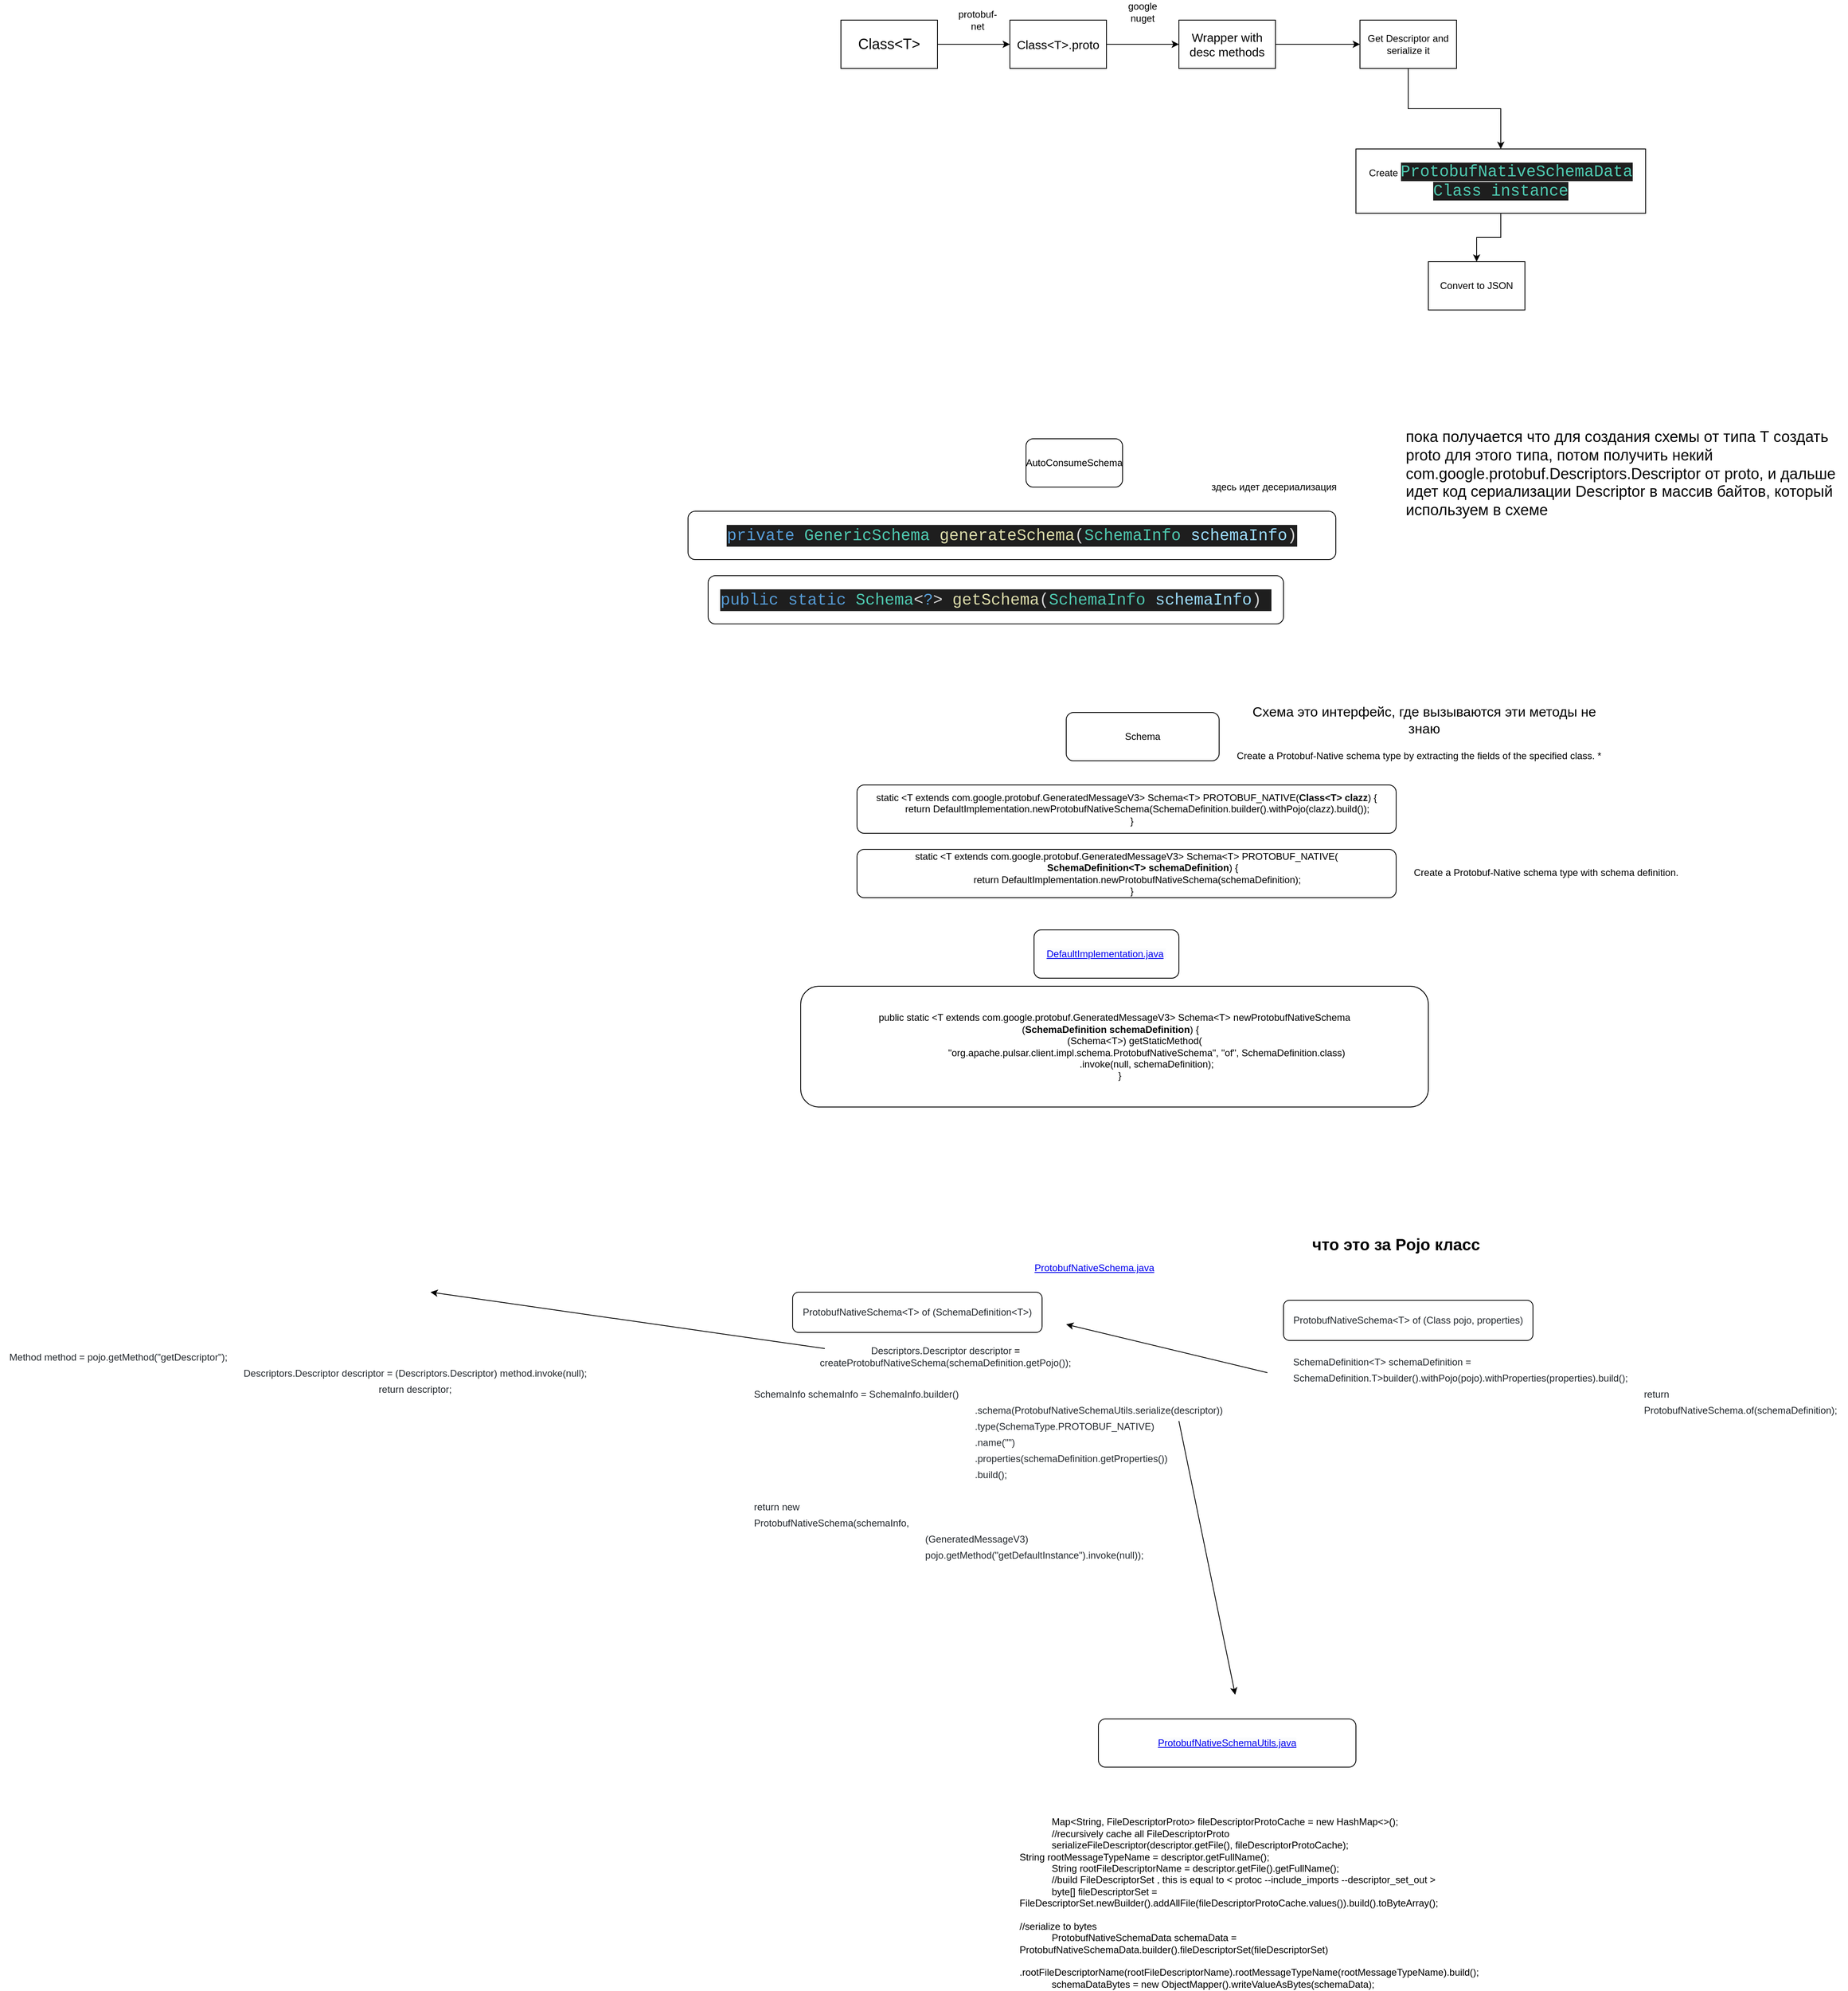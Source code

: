 <mxfile version="13.7.3" type="github">
  <diagram id="Q0m2RmjRIJz71ELetyrk" name="Page-1">
    <mxGraphModel dx="4521" dy="2993" grid="1" gridSize="10" guides="1" tooltips="1" connect="1" arrows="1" fold="1" page="1" pageScale="1" pageWidth="3300" pageHeight="2339" math="0" shadow="0">
      <root>
        <mxCell id="0" />
        <mxCell id="1" parent="0" />
        <mxCell id="6mpbJJL6t-vMXSuraPCV-1" value="Schema" style="rounded=1;whiteSpace=wrap;html=1;" vertex="1" parent="1">
          <mxGeometry x="520" y="70" width="190" height="60" as="geometry" />
        </mxCell>
        <mxCell id="6mpbJJL6t-vMXSuraPCV-2" value="&lt;div&gt;static &amp;lt;T extends com.google.protobuf.GeneratedMessageV3&amp;gt; Schema&amp;lt;T&amp;gt; PROTOBUF_NATIVE(&lt;b&gt;Class&amp;lt;T&amp;gt; clazz&lt;/b&gt;) {&lt;/div&gt;&lt;div&gt;&amp;nbsp; &amp;nbsp; &amp;nbsp; &amp;nbsp; return DefaultImplementation.newProtobufNativeSchema(SchemaDefinition.builder().withPojo(clazz).build());&lt;/div&gt;&lt;div&gt;&amp;nbsp; &amp;nbsp; }&lt;/div&gt;" style="rounded=1;whiteSpace=wrap;html=1;" vertex="1" parent="1">
          <mxGeometry x="260" y="160" width="670" height="60" as="geometry" />
        </mxCell>
        <mxCell id="6mpbJJL6t-vMXSuraPCV-3" value="&lt;div&gt;static &amp;lt;T extends com.google.protobuf.GeneratedMessageV3&amp;gt; Schema&amp;lt;T&amp;gt; PROTOBUF_NATIVE(&lt;/div&gt;&lt;div&gt;&amp;nbsp; &amp;nbsp; &amp;nbsp; &amp;nbsp; &amp;nbsp; &amp;nbsp; &lt;b&gt;SchemaDefinition&amp;lt;T&amp;gt; schemaDefinition&lt;/b&gt;) {&lt;/div&gt;&lt;div&gt;&amp;nbsp; &amp;nbsp; &amp;nbsp; &amp;nbsp; return DefaultImplementation.newProtobufNativeSchema(schemaDefinition);&lt;/div&gt;&lt;div&gt;&amp;nbsp; &amp;nbsp; }&lt;/div&gt;" style="rounded=1;whiteSpace=wrap;html=1;" vertex="1" parent="1">
          <mxGeometry x="260" y="240" width="670" height="60" as="geometry" />
        </mxCell>
        <mxCell id="6mpbJJL6t-vMXSuraPCV-4" value="&lt;a title=&quot;pulsar-client-api/src/main/java/org/apache/pulsar/client/internal/DefaultImplementation.java&quot; class=&quot;Link--primary&quot; href=&quot;https://github.com/apache/pulsar/pull/8372/files#diff-56fbb78c5e6f3553c6abb571b3c7d32c5766234fbe3ccfeee4931c840b155562&quot; style=&quot;box-sizing: border-box ; background-color: rgb(250 , 251 , 252) ; font-family: , &amp;#34;consolas&amp;#34; , &amp;#34;liberation mono&amp;#34; , &amp;#34;menlo&amp;#34; , monospace&quot;&gt;DefaultImplementation.java&lt;/a&gt;&lt;span style=&quot;color: rgb(36 , 41 , 46) ; font-family: , &amp;#34;consolas&amp;#34; , &amp;#34;liberation mono&amp;#34; , &amp;#34;menlo&amp;#34; , monospace ; background-color: rgb(250 , 251 , 252)&quot;&gt;&amp;nbsp;&lt;/span&gt;" style="rounded=1;whiteSpace=wrap;html=1;" vertex="1" parent="1">
          <mxGeometry x="480" y="340" width="180" height="60" as="geometry" />
        </mxCell>
        <mxCell id="6mpbJJL6t-vMXSuraPCV-5" value="&lt;div&gt;public static &amp;lt;T extends com.google.protobuf.GeneratedMessageV3&amp;gt; Schema&amp;lt;T&amp;gt; newProtobufNativeSchema&lt;/div&gt;&lt;div&gt;(&lt;span&gt;&lt;b&gt;SchemaDefinition schemaDefinition&lt;/b&gt;) {&lt;/span&gt;&lt;span&gt;&amp;nbsp; &amp;nbsp;&lt;/span&gt;&lt;/div&gt;&lt;div&gt;&amp;nbsp; &amp;nbsp; &amp;nbsp; &amp;nbsp; &amp;nbsp; &amp;nbsp; &amp;nbsp; &amp;nbsp;(Schema&amp;lt;T&amp;gt;) getStaticMethod(&lt;/div&gt;&lt;div&gt;&amp;nbsp; &amp;nbsp; &amp;nbsp; &amp;nbsp; &amp;nbsp; &amp;nbsp; &amp;nbsp; &amp;nbsp; &amp;nbsp; &amp;nbsp; &amp;nbsp; &amp;nbsp; &quot;org.apache.pulsar.client.impl.schema.ProtobufNativeSchema&quot;, &quot;of&quot;, SchemaDefinition.class)&lt;/div&gt;&lt;div&gt;&amp;nbsp; &amp;nbsp; &amp;nbsp; &amp;nbsp; &amp;nbsp; &amp;nbsp; &amp;nbsp; &amp;nbsp; &amp;nbsp; &amp;nbsp; &amp;nbsp; &amp;nbsp; .invoke(null, schemaDefinition);&lt;/div&gt;&lt;div&gt;&amp;nbsp; &amp;nbsp; }&lt;/div&gt;" style="rounded=1;whiteSpace=wrap;html=1;" vertex="1" parent="1">
          <mxGeometry x="190" y="410" width="780" height="150" as="geometry" />
        </mxCell>
        <mxCell id="6mpbJJL6t-vMXSuraPCV-6" value="&lt;a title=&quot;pulsar-client/src/main/java/org/apache/pulsar/client/impl/schema/ProtobufNativeSchema.java&quot; class=&quot;Link--primary&quot; href=&quot;https://github.com/apache/pulsar/pull/8372/files#diff-2307caa16bd34481da63aa37cfa68b7c3c4da0c1bc77126a52c5f3e71e4e9add&quot; style=&quot;box-sizing: border-box ; background-color: rgb(250 , 251 , 252) ; font-family: , &amp;#34;consolas&amp;#34; , &amp;#34;liberation mono&amp;#34; , &amp;#34;menlo&amp;#34; , monospace&quot;&gt;ProtobufNativeSchema.java&lt;/a&gt;" style="text;html=1;strokeColor=none;fillColor=none;align=center;verticalAlign=middle;whiteSpace=wrap;rounded=0;" vertex="1" parent="1">
          <mxGeometry x="440" y="750" width="230" height="20" as="geometry" />
        </mxCell>
        <mxCell id="6mpbJJL6t-vMXSuraPCV-7" value="&lt;span class=&quot;pl-smi&quot; style=&quot;box-sizing: border-box ; color: rgb(36 , 41 , 46) ; font-family: , &amp;#34;consolas&amp;#34; , &amp;#34;liberation mono&amp;#34; , &amp;#34;menlo&amp;#34; , monospace ; background-color: rgb(255 , 255 , 255)&quot;&gt;ProtobufNativeSchema&amp;lt;T&amp;gt; of (SchemaDefinition&amp;lt;T&amp;gt;)&lt;/span&gt;&lt;span style=&quot;color: rgb(36 , 41 , 46) ; font-family: , &amp;#34;consolas&amp;#34; , &amp;#34;liberation mono&amp;#34; , &amp;#34;menlo&amp;#34; , monospace ; background-color: rgb(255 , 255 , 255)&quot;&gt;&lt;/span&gt;" style="rounded=1;whiteSpace=wrap;html=1;" vertex="1" parent="1">
          <mxGeometry x="180" y="790" width="310" height="50" as="geometry" />
        </mxCell>
        <mxCell id="6mpbJJL6t-vMXSuraPCV-9" value="&lt;span class=&quot;pl-smi&quot; style=&quot;box-sizing: border-box ; color: rgb(36 , 41 , 46) ; font-family: , &amp;#34;consolas&amp;#34; , &amp;#34;liberation mono&amp;#34; , &amp;#34;menlo&amp;#34; , monospace ; background-color: rgb(255 , 255 , 255)&quot;&gt;Descriptors&lt;/span&gt;&lt;span class=&quot;pl-k&quot; style=&quot;box-sizing: border-box ; font-family: , &amp;#34;consolas&amp;#34; , &amp;#34;liberation mono&amp;#34; , &amp;#34;menlo&amp;#34; , monospace ; background-color: rgb(255 , 255 , 255)&quot;&gt;.&lt;/span&gt;&lt;span class=&quot;pl-smi&quot; style=&quot;box-sizing: border-box ; color: rgb(36 , 41 , 46) ; font-family: , &amp;#34;consolas&amp;#34; , &amp;#34;liberation mono&amp;#34; , &amp;#34;menlo&amp;#34; , monospace ; background-color: rgb(255 , 255 , 255)&quot;&gt;Descriptor&lt;/span&gt;&lt;span style=&quot;color: rgb(36 , 41 , 46) ; font-family: , &amp;#34;consolas&amp;#34; , &amp;#34;liberation mono&amp;#34; , &amp;#34;menlo&amp;#34; , monospace ; background-color: rgb(255 , 255 , 255)&quot;&gt; descriptor &lt;/span&gt;&lt;span class=&quot;pl-k&quot; style=&quot;box-sizing: border-box ; font-family: , &amp;#34;consolas&amp;#34; , &amp;#34;liberation mono&amp;#34; , &amp;#34;menlo&amp;#34; , monospace ; background-color: rgb(255 , 255 , 255)&quot;&gt;=&lt;/span&gt;&lt;span style=&quot;color: rgb(36 , 41 , 46) ; font-family: , &amp;#34;consolas&amp;#34; , &amp;#34;liberation mono&amp;#34; , &amp;#34;menlo&amp;#34; , monospace ; background-color: rgb(255 , 255 , 255)&quot;&gt; createProtobufNativeSchema(schemaDefinition&lt;/span&gt;&lt;span class=&quot;pl-k&quot; style=&quot;box-sizing: border-box ; font-family: , &amp;#34;consolas&amp;#34; , &amp;#34;liberation mono&amp;#34; , &amp;#34;menlo&amp;#34; , monospace ; background-color: rgb(255 , 255 , 255)&quot;&gt;.&lt;/span&gt;&lt;span style=&quot;color: rgb(36 , 41 , 46) ; font-family: , &amp;#34;consolas&amp;#34; , &amp;#34;liberation mono&amp;#34; , &amp;#34;menlo&amp;#34; , monospace ; background-color: rgb(255 , 255 , 255)&quot;&gt;getPojo());&lt;/span&gt;" style="text;html=1;strokeColor=none;fillColor=none;align=center;verticalAlign=middle;whiteSpace=wrap;rounded=0;" vertex="1" parent="1">
          <mxGeometry x="350" y="860" width="40" height="20" as="geometry" />
        </mxCell>
        <mxCell id="6mpbJJL6t-vMXSuraPCV-10" value="&lt;table class=&quot;highlight tab-size js-file-line-container&quot; style=&quot;box-sizing: border-box ; border-spacing: 0px ; border-collapse: collapse ; color: rgb(36 , 41 , 46) ; font-size: 14px ; font-style: normal ; font-weight: 400 ; letter-spacing: normal ; text-transform: none ; word-spacing: 0px ; background-color: rgb(255 , 255 , 255)&quot;&gt;&lt;tbody style=&quot;box-sizing: border-box&quot;&gt;&lt;tr style=&quot;box-sizing: border-box&quot;&gt;&lt;td id=&quot;LC128&quot; class=&quot;blob-code blob-code-inner js-file-line&quot; style=&quot;box-sizing: border-box ; padding: 0px 10px ; position: relative ; line-height: 20px ; vertical-align: top ; overflow: visible ; font-size: 12px ; overflow-wrap: normal&quot;&gt;&lt;span class=&quot;pl-smi&quot; style=&quot;box-sizing: border-box&quot;&gt;SchemaInfo&amp;nbsp;&lt;/span&gt;schemaInfo&amp;nbsp;&lt;span class=&quot;pl-k&quot; style=&quot;box-sizing: border-box&quot;&gt;=&amp;nbsp;&lt;/span&gt;&lt;span class=&quot;pl-smi&quot; style=&quot;box-sizing: border-box&quot;&gt;SchemaInfo&lt;/span&gt;&lt;span class=&quot;pl-k&quot; style=&quot;box-sizing: border-box&quot;&gt;.&lt;/span&gt;builder()&lt;/td&gt;&lt;/tr&gt;&lt;tr style=&quot;box-sizing: border-box&quot;&gt;&lt;td id=&quot;L129&quot; class=&quot;blob-num js-line-number&quot; style=&quot;box-sizing: border-box ; padding: 0px 10px ; width: 50px ; min-width: 50px ; font-size: 12px ; line-height: 20px ; text-align: right ; vertical-align: top ; cursor: pointer&quot;&gt;&lt;/td&gt;&lt;td id=&quot;LC129&quot; class=&quot;blob-code blob-code-inner js-file-line&quot; style=&quot;box-sizing: border-box ; padding: 0px 10px ; position: relative ; line-height: 20px ; vertical-align: top ; overflow: visible ; font-size: 12px ; overflow-wrap: normal&quot;&gt;                .schema(&lt;span class=&quot;pl-smi&quot; style=&quot;box-sizing: border-box&quot;&gt;ProtobufNativeSchemaUtils&lt;/span&gt;&lt;span class=&quot;pl-k&quot; style=&quot;box-sizing: border-box&quot;&gt;.&lt;/span&gt;serialize(descriptor))&lt;/td&gt;&lt;/tr&gt;&lt;tr style=&quot;box-sizing: border-box&quot;&gt;&lt;td id=&quot;L130&quot; class=&quot;blob-num js-line-number&quot; style=&quot;box-sizing: border-box ; padding: 0px 10px ; width: 50px ; min-width: 50px ; font-size: 12px ; line-height: 20px ; text-align: right ; vertical-align: top ; cursor: pointer&quot;&gt;&lt;/td&gt;&lt;td id=&quot;LC130&quot; class=&quot;blob-code blob-code-inner js-file-line&quot; style=&quot;box-sizing: border-box ; padding: 0px 10px ; position: relative ; line-height: 20px ; vertical-align: top ; overflow: visible ; font-size: 12px ; overflow-wrap: normal&quot;&gt;                .type(&lt;span class=&quot;pl-smi&quot; style=&quot;box-sizing: border-box&quot;&gt;SchemaType&lt;/span&gt;&lt;span class=&quot;pl-c1&quot; style=&quot;box-sizing: border-box&quot;&gt;&lt;span class=&quot;pl-k&quot; style=&quot;box-sizing: border-box&quot;&gt;.&lt;/span&gt;PROTOBUF_NATIVE&lt;/span&gt;)&lt;/td&gt;&lt;/tr&gt;&lt;tr style=&quot;box-sizing: border-box&quot;&gt;&lt;td id=&quot;L131&quot; class=&quot;blob-num js-line-number&quot; style=&quot;box-sizing: border-box ; padding: 0px 10px ; width: 50px ; min-width: 50px ; font-size: 12px ; line-height: 20px ; text-align: right ; vertical-align: top ; cursor: pointer&quot;&gt;&lt;/td&gt;&lt;td id=&quot;LC131&quot; class=&quot;blob-code blob-code-inner js-file-line&quot; style=&quot;box-sizing: border-box ; padding: 0px 10px ; position: relative ; line-height: 20px ; vertical-align: top ; overflow: visible ; font-size: 12px ; overflow-wrap: normal&quot;&gt;                .name(&lt;span class=&quot;pl-s&quot; style=&quot;box-sizing: border-box&quot;&gt;&lt;span class=&quot;pl-pds&quot; style=&quot;box-sizing: border-box&quot;&gt;&quot;&lt;/span&gt;&lt;span class=&quot;pl-pds&quot; style=&quot;box-sizing: border-box&quot;&gt;&quot;&lt;/span&gt;&lt;/span&gt;)&lt;/td&gt;&lt;/tr&gt;&lt;tr style=&quot;box-sizing: border-box&quot;&gt;&lt;td id=&quot;L132&quot; class=&quot;blob-num js-line-number&quot; style=&quot;box-sizing: border-box ; padding: 0px 10px ; width: 50px ; min-width: 50px ; font-size: 12px ; line-height: 20px ; text-align: right ; vertical-align: top ; cursor: pointer&quot;&gt;&lt;/td&gt;&lt;td id=&quot;LC132&quot; class=&quot;blob-code blob-code-inner js-file-line&quot; style=&quot;box-sizing: border-box ; padding: 0px 10px ; position: relative ; line-height: 20px ; vertical-align: top ; overflow: visible ; font-size: 12px ; overflow-wrap: normal&quot;&gt;                .properties(schemaDefinition&lt;span class=&quot;pl-k&quot; style=&quot;box-sizing: border-box&quot;&gt;.&lt;/span&gt;getProperties())&lt;/td&gt;&lt;/tr&gt;&lt;tr style=&quot;box-sizing: border-box&quot;&gt;&lt;td id=&quot;L133&quot; class=&quot;blob-num js-line-number&quot; style=&quot;box-sizing: border-box ; padding: 0px 10px ; width: 50px ; min-width: 50px ; font-size: 12px ; line-height: 20px ; text-align: right ; vertical-align: top ; cursor: pointer&quot;&gt;&lt;/td&gt;&lt;td id=&quot;LC133&quot; class=&quot;blob-code blob-code-inner js-file-line&quot; style=&quot;box-sizing: border-box ; padding: 0px 10px ; position: relative ; line-height: 20px ; vertical-align: top ; overflow: visible ; font-size: 12px ; overflow-wrap: normal&quot;&gt;                .build();&lt;/td&gt;&lt;/tr&gt;&lt;/tbody&gt;&lt;/table&gt;" style="text;whiteSpace=wrap;html=1;" vertex="1" parent="1">
          <mxGeometry x="120" y="900" width="550" height="180" as="geometry" />
        </mxCell>
        <mxCell id="6mpbJJL6t-vMXSuraPCV-11" value="&lt;table class=&quot;highlight tab-size js-file-line-container&quot; style=&quot;box-sizing: border-box; border-spacing: 0px; border-collapse: collapse; color: rgb(36, 41, 46); font-size: 14px; font-style: normal; font-weight: 400; letter-spacing: normal; text-transform: none; word-spacing: 0px; background-color: rgb(255, 255, 255);&quot;&gt;&lt;tbody style=&quot;box-sizing: border-box&quot;&gt;&lt;tr style=&quot;box-sizing: border-box&quot;&gt;&lt;td id=&quot;LC135&quot; class=&quot;blob-code blob-code-inner js-file-line&quot; style=&quot;box-sizing: border-box; padding: 0px 10px; position: relative; line-height: 20px; vertical-align: top; overflow: visible; font-size: 12px; overflow-wrap: normal;&quot;&gt;&lt;span class=&quot;pl-k&quot; style=&quot;box-sizing: border-box&quot;&gt;return&lt;/span&gt; &lt;span class=&quot;pl-k&quot; style=&quot;box-sizing: border-box&quot;&gt;new&lt;/span&gt; &lt;span class=&quot;pl-smi&quot; style=&quot;box-sizing: border-box&quot;&gt;ProtobufNativeSchema&lt;/span&gt;(schemaInfo,&lt;/td&gt;&lt;/tr&gt;&lt;tr style=&quot;box-sizing: border-box&quot;&gt;&lt;td id=&quot;L136&quot; class=&quot;blob-num js-line-number&quot; style=&quot;box-sizing: border-box; padding: 0px 10px; width: 50px; min-width: 50px; font-size: 12px; line-height: 20px; text-align: right; vertical-align: top; cursor: pointer;&quot;&gt;&lt;/td&gt;&lt;td id=&quot;LC136&quot; class=&quot;blob-code blob-code-inner js-file-line&quot; style=&quot;box-sizing: border-box; padding: 0px 10px; position: relative; line-height: 20px; vertical-align: top; overflow: visible; font-size: 12px; overflow-wrap: normal;&quot;&gt;                    (&lt;span class=&quot;pl-smi&quot; style=&quot;box-sizing: border-box&quot;&gt;GeneratedMessageV3&lt;/span&gt;) pojo&lt;span class=&quot;pl-k&quot; style=&quot;box-sizing: border-box&quot;&gt;.&lt;/span&gt;getMethod(&lt;span class=&quot;pl-s&quot; style=&quot;box-sizing: border-box&quot;&gt;&lt;span class=&quot;pl-pds&quot; style=&quot;box-sizing: border-box&quot;&gt;&quot;&lt;/span&gt;getDefaultInstance&lt;span class=&quot;pl-pds&quot; style=&quot;box-sizing: border-box&quot;&gt;&quot;&lt;/span&gt;&lt;/span&gt;)&lt;span class=&quot;pl-k&quot; style=&quot;box-sizing: border-box&quot;&gt;.&lt;/span&gt;invoke(&lt;span class=&quot;pl-c1&quot; style=&quot;box-sizing: border-box&quot;&gt;null&lt;/span&gt;));&lt;/td&gt;&lt;/tr&gt;&lt;/tbody&gt;&lt;/table&gt;" style="text;whiteSpace=wrap;html=1;" vertex="1" parent="1">
          <mxGeometry x="120" y="1040" width="550" height="100" as="geometry" />
        </mxCell>
        <mxCell id="6mpbJJL6t-vMXSuraPCV-12" value="&lt;span class=&quot;pl-smi&quot; style=&quot;box-sizing: border-box ; color: rgb(36 , 41 , 46) ; font-family: , &amp;#34;consolas&amp;#34; , &amp;#34;liberation mono&amp;#34; , &amp;#34;menlo&amp;#34; , monospace ; background-color: rgb(255 , 255 , 255)&quot;&gt;ProtobufNativeSchema&amp;lt;T&amp;gt; of (Class pojo, properties)&lt;/span&gt;&lt;span style=&quot;color: rgb(36 , 41 , 46) ; font-family: , &amp;#34;consolas&amp;#34; , &amp;#34;liberation mono&amp;#34; , &amp;#34;menlo&amp;#34; , monospace ; background-color: rgb(255 , 255 , 255)&quot;&gt;&lt;/span&gt;" style="rounded=1;whiteSpace=wrap;html=1;" vertex="1" parent="1">
          <mxGeometry x="790" y="800" width="310" height="50" as="geometry" />
        </mxCell>
        <mxCell id="6mpbJJL6t-vMXSuraPCV-14" value="&lt;table class=&quot;highlight tab-size js-file-line-container&quot; style=&quot;box-sizing: border-box ; border-spacing: 0px ; border-collapse: collapse ; color: rgb(36 , 41 , 46) ; font-size: 14px ; font-style: normal ; font-weight: 400 ; letter-spacing: normal ; text-transform: none ; word-spacing: 0px ; background-color: rgb(255 , 255 , 255)&quot;&gt;&lt;tbody style=&quot;box-sizing: border-box&quot;&gt;&lt;tr style=&quot;box-sizing: border-box&quot;&gt;&lt;td id=&quot;LC115&quot; class=&quot;blob-code blob-code-inner js-file-line&quot; style=&quot;box-sizing: border-box ; padding: 0px 10px ; position: relative ; line-height: 20px ; vertical-align: top ; overflow: visible ; font-size: 12px ; overflow-wrap: normal&quot;&gt; &lt;span class=&quot;pl-k&quot; style=&quot;box-sizing: border-box&quot;&gt;SchemaDefinition&amp;lt;&lt;span class=&quot;pl-smi&quot; style=&quot;box-sizing: border-box&quot;&gt;T&lt;/span&gt;&amp;gt;&lt;/span&gt; schemaDefinition &lt;span class=&quot;pl-k&quot; style=&quot;box-sizing: border-box&quot;&gt;=&lt;/span&gt; &lt;span class=&quot;pl-smi&quot; style=&quot;box-sizing: border-box&quot;&gt;SchemaDefinition&lt;/span&gt;&lt;span class=&quot;pl-k&quot; style=&quot;box-sizing: border-box&quot;&gt;.&lt;/span&gt;&lt;span class=&quot;pl-smi&quot; style=&quot;box-sizing: border-box&quot;&gt;T&lt;/span&gt;&lt;span class=&quot;pl-k&quot; style=&quot;box-sizing: border-box&quot;&gt;&amp;gt;&lt;/span&gt;builder()&lt;span class=&quot;pl-k&quot; style=&quot;box-sizing: border-box&quot;&gt;.&lt;/span&gt;withPojo(pojo)&lt;span class=&quot;pl-k&quot; style=&quot;box-sizing: border-box&quot;&gt;.&lt;/span&gt;withProperties(properties)&lt;span class=&quot;pl-k&quot; style=&quot;box-sizing: border-box&quot;&gt;.&lt;/span&gt;build();&lt;/td&gt;&lt;/tr&gt;&lt;tr style=&quot;box-sizing: border-box&quot;&gt;&lt;td id=&quot;L116&quot; class=&quot;blob-num js-line-number&quot; style=&quot;box-sizing: border-box ; padding: 0px 10px ; width: 50px ; min-width: 50px ; font-size: 12px ; line-height: 20px ; text-align: right ; vertical-align: top ; cursor: pointer&quot;&gt;&lt;/td&gt;&lt;td id=&quot;LC116&quot; class=&quot;blob-code blob-code-inner js-file-line&quot; style=&quot;box-sizing: border-box ; padding: 0px 10px ; position: relative ; line-height: 20px ; vertical-align: top ; overflow: visible ; font-size: 12px ; overflow-wrap: normal&quot;&gt;        &lt;span class=&quot;pl-k&quot; style=&quot;box-sizing: border-box&quot;&gt;return&lt;/span&gt; &lt;span class=&quot;pl-smi&quot; style=&quot;box-sizing: border-box&quot;&gt;ProtobufNativeSchema&lt;/span&gt;&lt;span class=&quot;pl-k&quot; style=&quot;box-sizing: border-box&quot;&gt;.&lt;/span&gt;of(schemaDefinition);&lt;/td&gt;&lt;/tr&gt;&lt;/tbody&gt;&lt;/table&gt;" style="text;whiteSpace=wrap;html=1;" vertex="1" parent="1">
          <mxGeometry x="790" y="860" width="550" height="100" as="geometry" />
        </mxCell>
        <mxCell id="6mpbJJL6t-vMXSuraPCV-16" value="&#xa;&#xa;&lt;table class=&quot;highlight tab-size js-file-line-container&quot; style=&quot;box-sizing: border-box; border-spacing: 0px; border-collapse: collapse; color: rgb(36, 41, 46); font-size: 14px; font-style: normal; font-weight: 400; letter-spacing: normal; text-transform: none; word-spacing: 0px; background-color: rgb(255, 255, 255);&quot;&gt;&lt;tbody style=&quot;box-sizing: border-box&quot;&gt;&lt;tr style=&quot;box-sizing: border-box&quot;&gt;&lt;td id=&quot;LC63&quot; class=&quot;blob-code blob-code-inner js-file-line&quot; style=&quot;box-sizing: border-box; padding: 0px 10px; position: relative; line-height: 20px; vertical-align: top; overflow: visible; font-size: 12px; overflow-wrap: normal;&quot;&gt; &lt;span class=&quot;pl-smi&quot; style=&quot;box-sizing: border-box&quot;&gt;Method&lt;/span&gt; method &lt;span class=&quot;pl-k&quot; style=&quot;box-sizing: border-box&quot;&gt;=&lt;/span&gt; pojo&lt;span class=&quot;pl-k&quot; style=&quot;box-sizing: border-box&quot;&gt;.&lt;/span&gt;getMethod(&lt;span class=&quot;pl-s&quot; style=&quot;box-sizing: border-box&quot;&gt;&lt;span class=&quot;pl-pds&quot; style=&quot;box-sizing: border-box&quot;&gt;&quot;&lt;/span&gt;getDescriptor&lt;span class=&quot;pl-pds&quot; style=&quot;box-sizing: border-box&quot;&gt;&quot;&lt;/span&gt;&lt;/span&gt;);&lt;/td&gt;&lt;/tr&gt;&lt;tr style=&quot;box-sizing: border-box&quot;&gt;&lt;td id=&quot;L64&quot; class=&quot;blob-num js-line-number&quot; style=&quot;box-sizing: border-box; padding: 0px 10px; width: 50px; min-width: 50px; font-size: 12px; line-height: 20px; text-align: right; vertical-align: top; cursor: pointer;&quot;&gt;&lt;/td&gt;&lt;td id=&quot;LC64&quot; class=&quot;blob-code blob-code-inner js-file-line&quot; style=&quot;box-sizing: border-box; padding: 0px 10px; position: relative; line-height: 20px; vertical-align: top; overflow: visible; font-size: 12px; overflow-wrap: normal;&quot;&gt;            &lt;span class=&quot;pl-smi&quot; style=&quot;box-sizing: border-box&quot;&gt;Descriptors&lt;/span&gt;&lt;span class=&quot;pl-k&quot; style=&quot;box-sizing: border-box&quot;&gt;.&lt;/span&gt;&lt;span class=&quot;pl-smi&quot; style=&quot;box-sizing: border-box&quot;&gt;Descriptor&lt;/span&gt; descriptor &lt;span class=&quot;pl-k&quot; style=&quot;box-sizing: border-box&quot;&gt;=&lt;/span&gt; (&lt;span class=&quot;pl-smi&quot; style=&quot;box-sizing: border-box&quot;&gt;Descriptors&lt;/span&gt;&lt;span class=&quot;pl-k&quot; style=&quot;box-sizing: border-box&quot;&gt;.&lt;/span&gt;&lt;span class=&quot;pl-smi&quot; style=&quot;box-sizing: border-box&quot;&gt;Descriptor&lt;/span&gt;) method&lt;span class=&quot;pl-k&quot; style=&quot;box-sizing: border-box&quot;&gt;.&lt;/span&gt;invoke(&lt;span class=&quot;pl-c1&quot; style=&quot;box-sizing: border-box&quot;&gt;null&lt;/span&gt;);&lt;/td&gt;&lt;/tr&gt;&lt;tr style=&quot;box-sizing: border-box&quot;&gt;&lt;td id=&quot;L65&quot; class=&quot;blob-num js-line-number&quot; style=&quot;box-sizing: border-box; padding: 0px 10px; width: 50px; min-width: 50px; font-size: 12px; line-height: 20px; text-align: right; vertical-align: top; cursor: pointer;&quot;&gt;&lt;/td&gt;&lt;td id=&quot;LC65&quot; class=&quot;blob-code blob-code-inner js-file-line&quot; style=&quot;box-sizing: border-box; padding: 0px 10px; position: relative; line-height: 20px; vertical-align: top; overflow: visible; font-size: 12px; overflow-wrap: normal;&quot;&gt;            &lt;span class=&quot;pl-k&quot; style=&quot;box-sizing: border-box&quot;&gt;return&lt;/span&gt; descriptor;&lt;/td&gt;&lt;/tr&gt;&lt;/tbody&gt;&lt;/table&gt;&#xa;&#xa;" style="endArrow=classic;html=1;" edge="1" parent="1">
          <mxGeometry x="1" y="341" width="50" height="50" relative="1" as="geometry">
            <mxPoint x="220" y="860" as="sourcePoint" />
            <mxPoint x="-270" y="790" as="targetPoint" />
            <mxPoint x="-117" y="-238" as="offset" />
          </mxGeometry>
        </mxCell>
        <mxCell id="6mpbJJL6t-vMXSuraPCV-17" value="" style="endArrow=classic;html=1;" edge="1" parent="1">
          <mxGeometry width="50" height="50" relative="1" as="geometry">
            <mxPoint x="660" y="950" as="sourcePoint" />
            <mxPoint x="730" y="1290" as="targetPoint" />
          </mxGeometry>
        </mxCell>
        <mxCell id="6mpbJJL6t-vMXSuraPCV-19" value="&lt;a title=&quot;pulsar-client/src/main/java/org/apache/pulsar/client/impl/schema/ProtobufNativeSchemaUtils.java&quot; class=&quot;Link--primary&quot; href=&quot;https://github.com/apache/pulsar/pull/8372/files#diff-3e61989ee9b0f9593f14a51289c7d5bbe869c4ab742eb54689db63df493a2d96&quot; style=&quot;box-sizing: border-box ; background-color: rgb(250 , 251 , 252) ; font-family: , &amp;#34;consolas&amp;#34; , &amp;#34;liberation mono&amp;#34; , &amp;#34;menlo&amp;#34; , monospace&quot;&gt;ProtobufNativeSchemaUtils.java&lt;/a&gt;" style="rounded=1;whiteSpace=wrap;html=1;" vertex="1" parent="1">
          <mxGeometry x="560" y="1320" width="320" height="60" as="geometry" />
        </mxCell>
        <mxCell id="6mpbJJL6t-vMXSuraPCV-20" value="&lt;div&gt;&lt;br&gt;&lt;/div&gt;&lt;div&gt;&amp;nbsp; &amp;nbsp; &amp;nbsp; &amp;nbsp; &amp;nbsp; &amp;nbsp; Map&amp;lt;String, FileDescriptorProto&amp;gt; fileDescriptorProtoCache = new HashMap&amp;lt;&amp;gt;();&lt;/div&gt;&lt;div&gt;&amp;nbsp; &amp;nbsp; &amp;nbsp; &amp;nbsp; &amp;nbsp; &amp;nbsp; //recursively cache all FileDescriptorProto&lt;/div&gt;&lt;div&gt;&amp;nbsp; &amp;nbsp; &amp;nbsp; &amp;nbsp; &amp;nbsp; &amp;nbsp; serializeFileDescriptor(descriptor.getFile(), fileDescriptorProtoCache);&lt;/div&gt;&lt;div&gt;&lt;div&gt;String rootMessageTypeName = descriptor.getFullName();&lt;/div&gt;&lt;div&gt;&amp;nbsp; &amp;nbsp; &amp;nbsp; &amp;nbsp; &amp;nbsp; &amp;nbsp; String rootFileDescriptorName = descriptor.getFile().getFullName();&lt;/div&gt;&lt;div&gt;&amp;nbsp; &amp;nbsp; &amp;nbsp; &amp;nbsp; &amp;nbsp; &amp;nbsp; //build FileDescriptorSet , this is equal to &amp;lt; protoc --include_imports --descriptor_set_out &amp;gt;&lt;/div&gt;&lt;div&gt;&amp;nbsp; &amp;nbsp; &amp;nbsp; &amp;nbsp; &amp;nbsp; &amp;nbsp; byte[] fileDescriptorSet = FileDescriptorSet.newBuilder().addAllFile(fileDescriptorProtoCache.values()).build().toByteArray();&lt;/div&gt;&lt;/div&gt;&lt;div&gt;&lt;br&gt;&lt;/div&gt;&lt;div&gt;&lt;div&gt;//serialize to bytes&lt;/div&gt;&lt;div&gt;&amp;nbsp; &amp;nbsp; &amp;nbsp; &amp;nbsp; &amp;nbsp; &amp;nbsp; ProtobufNativeSchemaData schemaData = ProtobufNativeSchemaData.builder().fileDescriptorSet(fileDescriptorSet)&lt;/div&gt;&lt;div&gt;&amp;nbsp; &amp;nbsp; &amp;nbsp; &amp;nbsp; &amp;nbsp; &amp;nbsp; &amp;nbsp; &amp;nbsp; &amp;nbsp; &amp;nbsp; .rootFileDescriptorName(rootFileDescriptorName).rootMessageTypeName(rootMessageTypeName).build();&lt;/div&gt;&lt;div&gt;&amp;nbsp; &amp;nbsp; &amp;nbsp; &amp;nbsp; &amp;nbsp; &amp;nbsp; schemaDataBytes = new ObjectMapper().writeValueAsBytes(schemaData);&lt;/div&gt;&lt;/div&gt;" style="text;whiteSpace=wrap;html=1;" vertex="1" parent="1">
          <mxGeometry x="460" y="1420" width="550" height="210" as="geometry" />
        </mxCell>
        <mxCell id="6mpbJJL6t-vMXSuraPCV-21" value="" style="endArrow=classic;html=1;" edge="1" parent="1">
          <mxGeometry width="50" height="50" relative="1" as="geometry">
            <mxPoint x="770" y="890" as="sourcePoint" />
            <mxPoint x="520" y="830" as="targetPoint" />
          </mxGeometry>
        </mxCell>
        <mxCell id="6mpbJJL6t-vMXSuraPCV-22" value="&lt;font style=&quot;font-size: 20px&quot;&gt;&lt;b&gt;что это за Pojo класс&lt;/b&gt;&lt;/font&gt;" style="text;html=1;strokeColor=none;fillColor=none;align=center;verticalAlign=middle;whiteSpace=wrap;rounded=0;" vertex="1" parent="1">
          <mxGeometry x="720" y="720" width="420" height="20" as="geometry" />
        </mxCell>
        <mxCell id="6mpbJJL6t-vMXSuraPCV-23" value="Create a Protobuf-Native schema type by extracting the fields of the specified class.     *" style="text;whiteSpace=wrap;html=1;" vertex="1" parent="1">
          <mxGeometry x="730" y="110" width="480" height="30" as="geometry" />
        </mxCell>
        <mxCell id="6mpbJJL6t-vMXSuraPCV-24" value="Create a Protobuf-Native schema type with schema definition." style="text;whiteSpace=wrap;html=1;" vertex="1" parent="1">
          <mxGeometry x="950" y="255" width="350" height="30" as="geometry" />
        </mxCell>
        <mxCell id="6mpbJJL6t-vMXSuraPCV-25" value="AutoConsumeSchema" style="rounded=1;whiteSpace=wrap;html=1;" vertex="1" parent="1">
          <mxGeometry x="470" y="-270" width="120" height="60" as="geometry" />
        </mxCell>
        <mxCell id="6mpbJJL6t-vMXSuraPCV-26" value="&lt;div style=&quot;color: rgb(212 , 212 , 212) ; background-color: rgb(30 , 30 , 30) ; font-family: &amp;#34;consolas&amp;#34; , &amp;#34;courier new&amp;#34; , monospace ; font-size: 20px ; line-height: 27px&quot;&gt;&lt;span style=&quot;color: #569cd6&quot;&gt;private&lt;/span&gt;&amp;nbsp;&lt;span style=&quot;color: #4ec9b0&quot;&gt;GenericSchema&lt;/span&gt;&amp;nbsp;&lt;span style=&quot;color: #dcdcaa&quot;&gt;generateSchema&lt;/span&gt;(&lt;span style=&quot;color: #4ec9b0&quot;&gt;SchemaInfo&lt;/span&gt;&amp;nbsp;&lt;span style=&quot;color: #9cdcfe&quot;&gt;schemaInfo&lt;/span&gt;)&lt;/div&gt;" style="rounded=1;whiteSpace=wrap;html=1;" vertex="1" parent="1">
          <mxGeometry x="50" y="-180" width="805" height="60" as="geometry" />
        </mxCell>
        <mxCell id="6mpbJJL6t-vMXSuraPCV-27" value="&#xa;&#xa;&lt;div style=&quot;color: rgb(212, 212, 212); background-color: rgb(30, 30, 30); font-family: consolas, &amp;quot;courier new&amp;quot;, monospace; font-weight: normal; font-size: 20px; line-height: 27px;&quot;&gt;&lt;div&gt;&lt;span style=&quot;color: #569cd6&quot;&gt;public&lt;/span&gt;&lt;span style=&quot;color: #d4d4d4&quot;&gt;&amp;nbsp;&lt;/span&gt;&lt;span style=&quot;color: #569cd6&quot;&gt;static&lt;/span&gt;&lt;span style=&quot;color: #d4d4d4&quot;&gt;&amp;nbsp;&lt;/span&gt;&lt;span style=&quot;color: #4ec9b0&quot;&gt;Schema&lt;/span&gt;&lt;span style=&quot;color: #d4d4d4&quot;&gt;&amp;lt;&lt;/span&gt;&lt;span style=&quot;color: #569cd6&quot;&gt;?&lt;/span&gt;&lt;span style=&quot;color: #d4d4d4&quot;&gt;&amp;gt;&amp;nbsp;&lt;/span&gt;&lt;span style=&quot;color: #dcdcaa&quot;&gt;getSchema&lt;/span&gt;&lt;span style=&quot;color: #d4d4d4&quot;&gt;(&lt;/span&gt;&lt;span style=&quot;color: #4ec9b0&quot;&gt;SchemaInfo&lt;/span&gt;&lt;span style=&quot;color: #d4d4d4&quot;&gt;&amp;nbsp;&lt;/span&gt;&lt;span style=&quot;color: #9cdcfe&quot;&gt;schemaInfo&lt;/span&gt;&lt;span style=&quot;color: #d4d4d4&quot;&gt;)&amp;nbsp;&lt;/span&gt;&lt;/div&gt;&lt;/div&gt;&#xa;&#xa;" style="rounded=1;whiteSpace=wrap;html=1;" vertex="1" parent="1">
          <mxGeometry x="75" y="-100" width="715" height="60" as="geometry" />
        </mxCell>
        <mxCell id="6mpbJJL6t-vMXSuraPCV-28" value="&lt;span style=&quot;font-size: 17px&quot;&gt;Схема это интерфейс, где вызываются эти методы не знаю&lt;/span&gt;" style="text;html=1;strokeColor=none;fillColor=none;align=center;verticalAlign=middle;whiteSpace=wrap;rounded=0;" vertex="1" parent="1">
          <mxGeometry x="750" y="70" width="430" height="20" as="geometry" />
        </mxCell>
        <mxCell id="6mpbJJL6t-vMXSuraPCV-29" value="здесь идет десериализация&amp;nbsp;" style="text;html=1;strokeColor=none;fillColor=none;align=center;verticalAlign=middle;whiteSpace=wrap;rounded=0;" vertex="1" parent="1">
          <mxGeometry x="630" y="-220" width="300" height="20" as="geometry" />
        </mxCell>
        <mxCell id="6mpbJJL6t-vMXSuraPCV-30" value="&lt;font style=&quot;font-size: 19px&quot;&gt;пока получается что для создания схемы от типа Т создать proto для этого типа, потом получить некий com.google.protobuf.Descriptors.Descriptor от proto, и дальше идет код сериализации Descriptor в массив байтов, который используем в схеме&lt;/font&gt;" style="text;whiteSpace=wrap;html=1;" vertex="1" parent="1">
          <mxGeometry x="940" y="-290" width="550" height="60" as="geometry" />
        </mxCell>
        <mxCell id="6mpbJJL6t-vMXSuraPCV-33" style="edgeStyle=orthogonalEdgeStyle;rounded=0;orthogonalLoop=1;jettySize=auto;html=1;entryX=0;entryY=0.5;entryDx=0;entryDy=0;" edge="1" parent="1" source="6mpbJJL6t-vMXSuraPCV-31" target="6mpbJJL6t-vMXSuraPCV-32">
          <mxGeometry relative="1" as="geometry" />
        </mxCell>
        <mxCell id="6mpbJJL6t-vMXSuraPCV-31" value="&lt;font style=&quot;font-size: 18px&quot;&gt;Class&amp;lt;T&amp;gt;&lt;/font&gt;" style="rounded=0;whiteSpace=wrap;html=1;" vertex="1" parent="1">
          <mxGeometry x="240" y="-790" width="120" height="60" as="geometry" />
        </mxCell>
        <mxCell id="6mpbJJL6t-vMXSuraPCV-36" style="edgeStyle=orthogonalEdgeStyle;rounded=0;orthogonalLoop=1;jettySize=auto;html=1;" edge="1" parent="1" source="6mpbJJL6t-vMXSuraPCV-32" target="6mpbJJL6t-vMXSuraPCV-35">
          <mxGeometry relative="1" as="geometry" />
        </mxCell>
        <mxCell id="6mpbJJL6t-vMXSuraPCV-32" value="&lt;font style=&quot;font-size: 15px&quot;&gt;Class&amp;lt;T&amp;gt;.proto&lt;/font&gt;" style="rounded=0;whiteSpace=wrap;html=1;" vertex="1" parent="1">
          <mxGeometry x="450" y="-790" width="120" height="60" as="geometry" />
        </mxCell>
        <mxCell id="6mpbJJL6t-vMXSuraPCV-34" value="protobuf-net" style="text;html=1;strokeColor=none;fillColor=none;align=center;verticalAlign=middle;whiteSpace=wrap;rounded=0;" vertex="1" parent="1">
          <mxGeometry x="390" y="-800" width="40" height="20" as="geometry" />
        </mxCell>
        <mxCell id="6mpbJJL6t-vMXSuraPCV-39" style="edgeStyle=orthogonalEdgeStyle;rounded=0;orthogonalLoop=1;jettySize=auto;html=1;" edge="1" parent="1" source="6mpbJJL6t-vMXSuraPCV-35" target="6mpbJJL6t-vMXSuraPCV-38">
          <mxGeometry relative="1" as="geometry" />
        </mxCell>
        <mxCell id="6mpbJJL6t-vMXSuraPCV-35" value="&lt;font style=&quot;font-size: 15px&quot;&gt;Wrapper with desc methods&lt;/font&gt;" style="rounded=0;whiteSpace=wrap;html=1;" vertex="1" parent="1">
          <mxGeometry x="660" y="-790" width="120" height="60" as="geometry" />
        </mxCell>
        <mxCell id="6mpbJJL6t-vMXSuraPCV-37" value="google nuget" style="text;html=1;strokeColor=none;fillColor=none;align=center;verticalAlign=middle;whiteSpace=wrap;rounded=0;" vertex="1" parent="1">
          <mxGeometry x="595" y="-810" width="40" height="20" as="geometry" />
        </mxCell>
        <mxCell id="6mpbJJL6t-vMXSuraPCV-45" style="edgeStyle=orthogonalEdgeStyle;rounded=0;orthogonalLoop=1;jettySize=auto;html=1;" edge="1" parent="1" source="6mpbJJL6t-vMXSuraPCV-38" target="6mpbJJL6t-vMXSuraPCV-40">
          <mxGeometry relative="1" as="geometry" />
        </mxCell>
        <mxCell id="6mpbJJL6t-vMXSuraPCV-38" value="Get Descriptor and serialize it" style="rounded=0;whiteSpace=wrap;html=1;" vertex="1" parent="1">
          <mxGeometry x="885" y="-790" width="120" height="60" as="geometry" />
        </mxCell>
        <mxCell id="6mpbJJL6t-vMXSuraPCV-47" style="edgeStyle=orthogonalEdgeStyle;rounded=0;orthogonalLoop=1;jettySize=auto;html=1;" edge="1" parent="1" source="6mpbJJL6t-vMXSuraPCV-40" target="6mpbJJL6t-vMXSuraPCV-46">
          <mxGeometry relative="1" as="geometry" />
        </mxCell>
        <mxCell id="6mpbJJL6t-vMXSuraPCV-40" value="Create&amp;nbsp;&lt;span style=&quot;color: rgb(78 , 201 , 176) ; background-color: rgb(30 , 30 , 30) ; font-family: &amp;#34;consolas&amp;#34; , &amp;#34;courier new&amp;#34; , monospace ; font-size: 20px&quot;&gt;ProtobufNativeSchemaData Class instance&lt;/span&gt;" style="rounded=0;whiteSpace=wrap;html=1;" vertex="1" parent="1">
          <mxGeometry x="880" y="-630" width="360" height="80" as="geometry" />
        </mxCell>
        <mxCell id="6mpbJJL6t-vMXSuraPCV-46" value="Convert to JSON" style="rounded=0;whiteSpace=wrap;html=1;" vertex="1" parent="1">
          <mxGeometry x="970" y="-490" width="120" height="60" as="geometry" />
        </mxCell>
      </root>
    </mxGraphModel>
  </diagram>
</mxfile>

